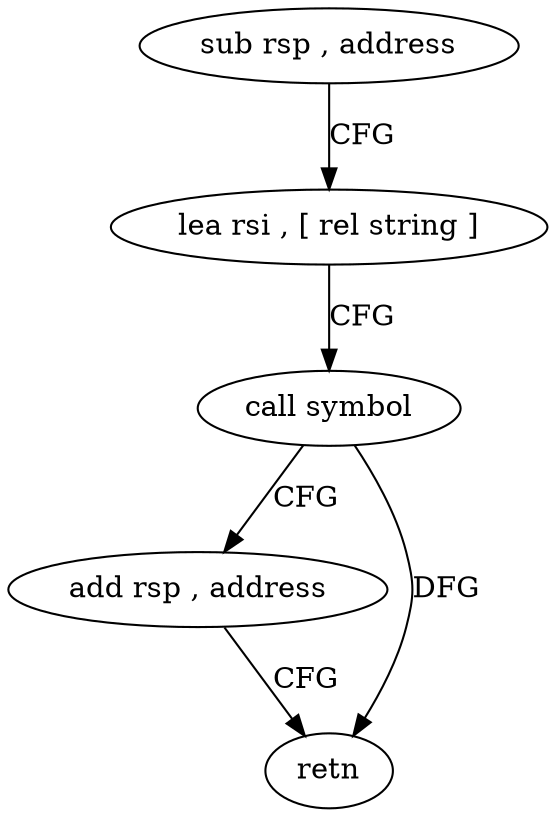 digraph "func" {
"82677" [label = "sub rsp , address" ]
"82681" [label = "lea rsi , [ rel string ]" ]
"82688" [label = "call symbol" ]
"82693" [label = "add rsp , address" ]
"82697" [label = "retn" ]
"82677" -> "82681" [ label = "CFG" ]
"82681" -> "82688" [ label = "CFG" ]
"82688" -> "82693" [ label = "CFG" ]
"82688" -> "82697" [ label = "DFG" ]
"82693" -> "82697" [ label = "CFG" ]
}
